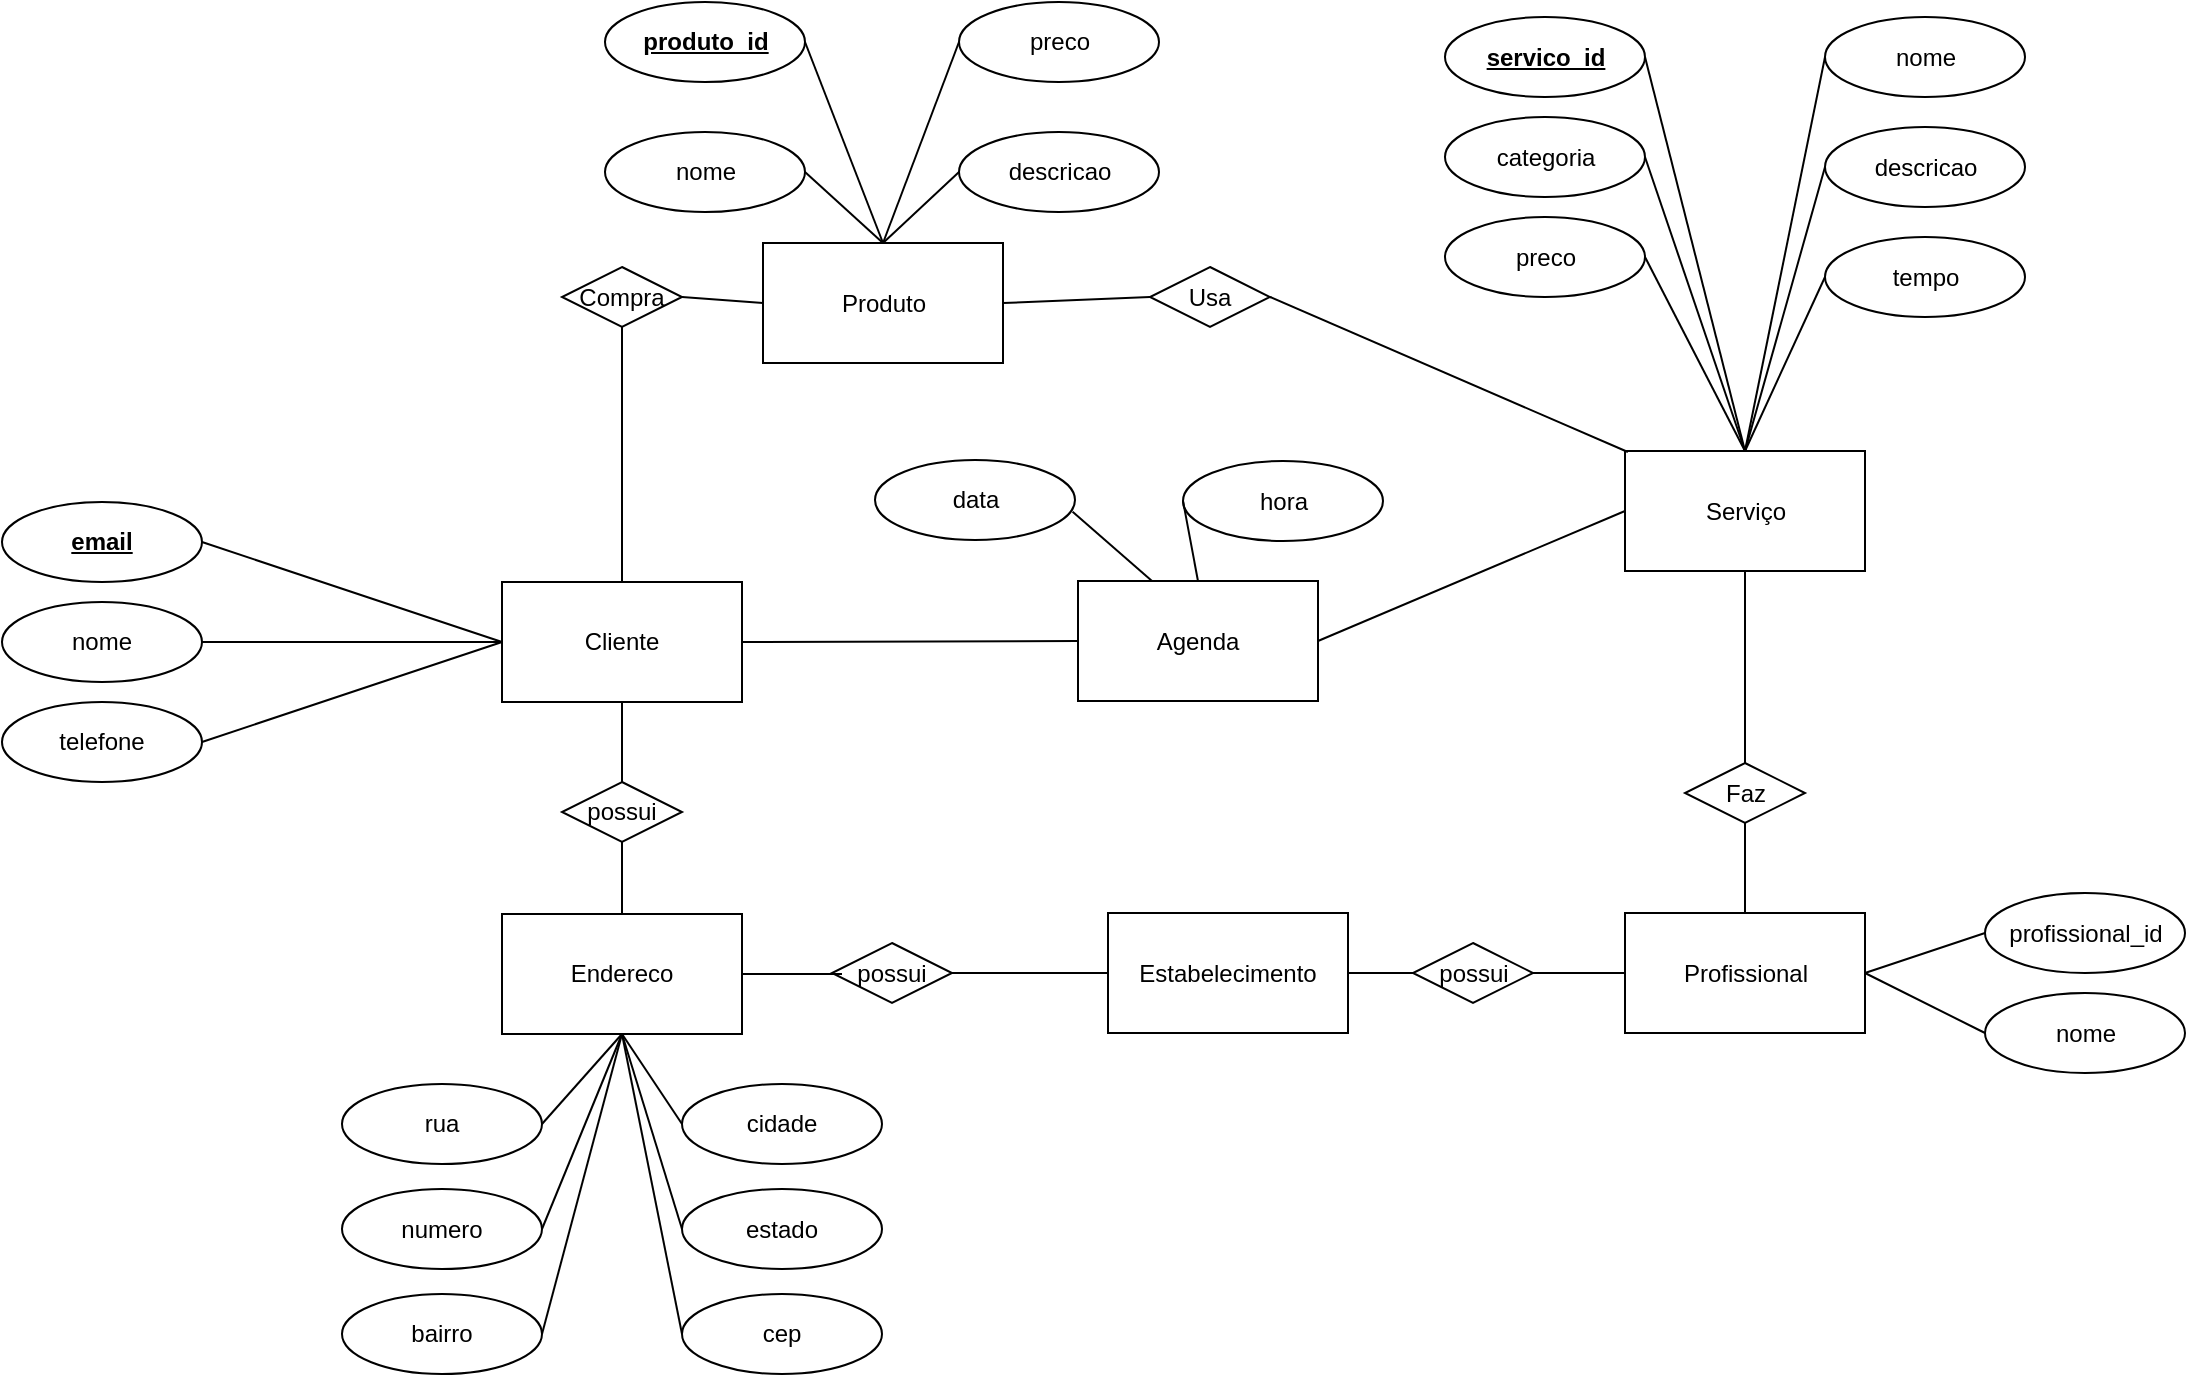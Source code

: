 <mxfile version="11.3.0" type="device" pages="1"><diagram id="aQD80Ql4jMY2Rv4eGtE2" name="Page-1"><mxGraphModel dx="1574" dy="1603" grid="1" gridSize="10" guides="1" tooltips="1" connect="1" arrows="1" fold="1" page="1" pageScale="1" pageWidth="1169" pageHeight="827" math="0" shadow="0"><root><mxCell id="0"/><mxCell id="1" parent="0"/><mxCell id="dCkcmsoxQ3INoG67xksl-1" value="Cliente" style="rounded=0;whiteSpace=wrap;html=1;" parent="1" vertex="1"><mxGeometry x="260" y="60" width="120" height="60" as="geometry"/></mxCell><mxCell id="dCkcmsoxQ3INoG67xksl-2" value="&lt;div&gt;Produto&lt;/div&gt;" style="rounded=0;whiteSpace=wrap;html=1;direction=west;" parent="1" vertex="1"><mxGeometry x="390.5" y="-109.5" width="120" height="60" as="geometry"/></mxCell><mxCell id="dCkcmsoxQ3INoG67xksl-3" value="Agenda" style="rounded=0;whiteSpace=wrap;html=1;" parent="1" vertex="1"><mxGeometry x="548" y="59.5" width="120" height="60" as="geometry"/></mxCell><mxCell id="dCkcmsoxQ3INoG67xksl-4" value="Profissional" style="rounded=0;whiteSpace=wrap;html=1;" parent="1" vertex="1"><mxGeometry x="821.5" y="225.5" width="120" height="60" as="geometry"/></mxCell><mxCell id="dCkcmsoxQ3INoG67xksl-5" value="Estabelecimento" style="rounded=0;whiteSpace=wrap;html=1;" parent="1" vertex="1"><mxGeometry x="563" y="225.5" width="120" height="60" as="geometry"/></mxCell><mxCell id="dCkcmsoxQ3INoG67xksl-7" value="nome" style="ellipse;whiteSpace=wrap;html=1;" parent="1" vertex="1"><mxGeometry x="10" y="70" width="100" height="40" as="geometry"/></mxCell><mxCell id="dCkcmsoxQ3INoG67xksl-8" value="telefone" style="ellipse;whiteSpace=wrap;html=1;" parent="1" vertex="1"><mxGeometry x="10" y="120" width="100" height="40" as="geometry"/></mxCell><mxCell id="dCkcmsoxQ3INoG67xksl-9" value="email" style="ellipse;html=1;whiteSpace=wrap;fontStyle=5" parent="1" vertex="1"><mxGeometry x="10" y="20" width="100" height="40" as="geometry"/></mxCell><mxCell id="dCkcmsoxQ3INoG67xksl-10" value="Endereco" style="rounded=0;whiteSpace=wrap;html=1;" parent="1" vertex="1"><mxGeometry x="260" y="226" width="120" height="60" as="geometry"/></mxCell><mxCell id="dCkcmsoxQ3INoG67xksl-13" value="" style="endArrow=none;html=1;entryX=1;entryY=0.5;entryDx=0;entryDy=0;exitX=0;exitY=0.5;exitDx=0;exitDy=0;" parent="1" source="dCkcmsoxQ3INoG67xksl-1" target="dCkcmsoxQ3INoG67xksl-7" edge="1"><mxGeometry width="50" height="50" relative="1" as="geometry"><mxPoint x="180" y="80" as="sourcePoint"/><mxPoint x="120" y="50" as="targetPoint"/></mxGeometry></mxCell><mxCell id="dCkcmsoxQ3INoG67xksl-14" value="" style="endArrow=none;html=1;entryX=1;entryY=0.5;entryDx=0;entryDy=0;exitX=0;exitY=0.5;exitDx=0;exitDy=0;" parent="1" source="dCkcmsoxQ3INoG67xksl-1" target="dCkcmsoxQ3INoG67xksl-8" edge="1"><mxGeometry width="50" height="50" relative="1" as="geometry"><mxPoint x="190" y="90" as="sourcePoint"/><mxPoint x="120" y="100" as="targetPoint"/></mxGeometry></mxCell><mxCell id="dCkcmsoxQ3INoG67xksl-15" value="" style="endArrow=none;html=1;entryX=1;entryY=0.5;entryDx=0;entryDy=0;exitX=0;exitY=0.5;exitDx=0;exitDy=0;" parent="1" source="dCkcmsoxQ3INoG67xksl-1" target="dCkcmsoxQ3INoG67xksl-9" edge="1"><mxGeometry width="50" height="50" relative="1" as="geometry"><mxPoint x="180" y="80" as="sourcePoint"/><mxPoint x="120" y="160" as="targetPoint"/></mxGeometry></mxCell><mxCell id="dCkcmsoxQ3INoG67xksl-16" value="possui" style="rhombus;whiteSpace=wrap;html=1;" parent="1" vertex="1"><mxGeometry x="290" y="160" width="60" height="30" as="geometry"/></mxCell><mxCell id="dCkcmsoxQ3INoG67xksl-17" value="" style="endArrow=none;html=1;entryX=0.5;entryY=1;entryDx=0;entryDy=0;exitX=0.5;exitY=0;exitDx=0;exitDy=0;" parent="1" source="dCkcmsoxQ3INoG67xksl-16" target="dCkcmsoxQ3INoG67xksl-1" edge="1"><mxGeometry width="50" height="50" relative="1" as="geometry"><mxPoint x="10" y="430" as="sourcePoint"/><mxPoint x="60" y="380" as="targetPoint"/></mxGeometry></mxCell><mxCell id="dCkcmsoxQ3INoG67xksl-19" value="" style="endArrow=none;html=1;entryX=0.5;entryY=1;entryDx=0;entryDy=0;exitX=0.5;exitY=0;exitDx=0;exitDy=0;" parent="1" source="dCkcmsoxQ3INoG67xksl-10" target="dCkcmsoxQ3INoG67xksl-16" edge="1"><mxGeometry width="50" height="50" relative="1" as="geometry"><mxPoint x="250" y="170" as="sourcePoint"/><mxPoint x="250" y="120" as="targetPoint"/></mxGeometry></mxCell><mxCell id="dCkcmsoxQ3INoG67xksl-20" value="rua" style="ellipse;whiteSpace=wrap;html=1;" parent="1" vertex="1"><mxGeometry x="180" y="311" width="100" height="40" as="geometry"/></mxCell><mxCell id="dCkcmsoxQ3INoG67xksl-21" value="numero" style="ellipse;whiteSpace=wrap;html=1;" parent="1" vertex="1"><mxGeometry x="180" y="363.5" width="100" height="40" as="geometry"/></mxCell><mxCell id="dCkcmsoxQ3INoG67xksl-22" value="cidade" style="ellipse;whiteSpace=wrap;html=1;" parent="1" vertex="1"><mxGeometry x="350" y="311" width="100" height="40" as="geometry"/></mxCell><mxCell id="dCkcmsoxQ3INoG67xksl-23" value="bairro" style="ellipse;whiteSpace=wrap;html=1;" parent="1" vertex="1"><mxGeometry x="180" y="416" width="100" height="40" as="geometry"/></mxCell><mxCell id="dCkcmsoxQ3INoG67xksl-24" value="estado" style="ellipse;whiteSpace=wrap;html=1;" parent="1" vertex="1"><mxGeometry x="350" y="363.5" width="100" height="40" as="geometry"/></mxCell><mxCell id="dCkcmsoxQ3INoG67xksl-25" value="cep" style="ellipse;whiteSpace=wrap;html=1;" parent="1" vertex="1"><mxGeometry x="350" y="416" width="100" height="40" as="geometry"/></mxCell><mxCell id="dCkcmsoxQ3INoG67xksl-26" value="" style="endArrow=none;html=1;exitX=0.5;exitY=1;exitDx=0;exitDy=0;entryX=1;entryY=0.5;entryDx=0;entryDy=0;" parent="1" source="dCkcmsoxQ3INoG67xksl-10" target="dCkcmsoxQ3INoG67xksl-20" edge="1"><mxGeometry width="50" height="50" relative="1" as="geometry"><mxPoint x="330" y="236" as="sourcePoint"/><mxPoint x="230" y="286" as="targetPoint"/></mxGeometry></mxCell><mxCell id="dCkcmsoxQ3INoG67xksl-27" value="" style="endArrow=none;html=1;entryX=1;entryY=0.5;entryDx=0;entryDy=0;exitX=0.5;exitY=1;exitDx=0;exitDy=0;" parent="1" source="dCkcmsoxQ3INoG67xksl-10" target="dCkcmsoxQ3INoG67xksl-21" edge="1"><mxGeometry width="50" height="50" relative="1" as="geometry"><mxPoint x="330" y="296" as="sourcePoint"/><mxPoint x="70" y="336" as="targetPoint"/></mxGeometry></mxCell><mxCell id="dCkcmsoxQ3INoG67xksl-28" value="" style="endArrow=none;html=1;entryX=1;entryY=0.5;entryDx=0;entryDy=0;exitX=0.5;exitY=1;exitDx=0;exitDy=0;" parent="1" source="dCkcmsoxQ3INoG67xksl-10" target="dCkcmsoxQ3INoG67xksl-23" edge="1"><mxGeometry width="50" height="50" relative="1" as="geometry"><mxPoint x="330" y="296" as="sourcePoint"/><mxPoint x="180" y="336" as="targetPoint"/></mxGeometry></mxCell><mxCell id="dCkcmsoxQ3INoG67xksl-29" value="" style="endArrow=none;html=1;entryX=0;entryY=0.5;entryDx=0;entryDy=0;exitX=0.5;exitY=1;exitDx=0;exitDy=0;" parent="1" source="dCkcmsoxQ3INoG67xksl-10" target="dCkcmsoxQ3INoG67xksl-22" edge="1"><mxGeometry width="50" height="50" relative="1" as="geometry"><mxPoint x="330" y="296" as="sourcePoint"/><mxPoint x="308" y="335" as="targetPoint"/></mxGeometry></mxCell><mxCell id="dCkcmsoxQ3INoG67xksl-30" value="" style="endArrow=none;html=1;exitX=0.5;exitY=1;exitDx=0;exitDy=0;entryX=0;entryY=0.5;entryDx=0;entryDy=0;" parent="1" source="dCkcmsoxQ3INoG67xksl-10" target="dCkcmsoxQ3INoG67xksl-24" edge="1"><mxGeometry width="50" height="50" relative="1" as="geometry"><mxPoint x="330" y="296" as="sourcePoint"/><mxPoint x="380" y="366" as="targetPoint"/></mxGeometry></mxCell><mxCell id="dCkcmsoxQ3INoG67xksl-31" value="" style="endArrow=none;html=1;entryX=0;entryY=0.5;entryDx=0;entryDy=0;exitX=0.5;exitY=1;exitDx=0;exitDy=0;" parent="1" source="dCkcmsoxQ3INoG67xksl-10" target="dCkcmsoxQ3INoG67xksl-25" edge="1"><mxGeometry width="50" height="50" relative="1" as="geometry"><mxPoint x="330" y="296" as="sourcePoint"/><mxPoint x="530" y="336" as="targetPoint"/></mxGeometry></mxCell><mxCell id="dCkcmsoxQ3INoG67xksl-33" value="" style="endArrow=none;html=1;entryX=1;entryY=0.5;entryDx=0;entryDy=0;exitX=0;exitY=0.5;exitDx=0;exitDy=0;" parent="1" source="dCkcmsoxQ3INoG67xksl-3" target="dCkcmsoxQ3INoG67xksl-1" edge="1"><mxGeometry width="50" height="50" relative="1" as="geometry"><mxPoint x="540" y="90" as="sourcePoint"/><mxPoint x="330" y="130" as="targetPoint"/></mxGeometry></mxCell><mxCell id="dCkcmsoxQ3INoG67xksl-35" value="possui" style="rhombus;whiteSpace=wrap;html=1;" parent="1" vertex="1"><mxGeometry x="425" y="240.5" width="60" height="30" as="geometry"/></mxCell><mxCell id="dCkcmsoxQ3INoG67xksl-36" value="" style="endArrow=none;html=1;entryX=1;entryY=0.5;entryDx=0;entryDy=0;" parent="1" target="dCkcmsoxQ3INoG67xksl-10" edge="1"><mxGeometry width="50" height="50" relative="1" as="geometry"><mxPoint x="430" y="256" as="sourcePoint"/><mxPoint x="390" y="96" as="targetPoint"/></mxGeometry></mxCell><mxCell id="dCkcmsoxQ3INoG67xksl-37" value="" style="endArrow=none;html=1;entryX=1;entryY=0.5;entryDx=0;entryDy=0;exitX=0;exitY=0.5;exitDx=0;exitDy=0;" parent="1" source="dCkcmsoxQ3INoG67xksl-5" target="dCkcmsoxQ3INoG67xksl-35" edge="1"><mxGeometry width="50" height="50" relative="1" as="geometry"><mxPoint x="375" y="265.5" as="sourcePoint"/><mxPoint x="330" y="265.5" as="targetPoint"/></mxGeometry></mxCell><mxCell id="dCkcmsoxQ3INoG67xksl-43" value="profissional_id" style="ellipse;whiteSpace=wrap;html=1;" parent="1" vertex="1"><mxGeometry x="1001.5" y="215.5" width="100" height="40" as="geometry"/></mxCell><mxCell id="dCkcmsoxQ3INoG67xksl-44" value="nome" style="ellipse;whiteSpace=wrap;html=1;" parent="1" vertex="1"><mxGeometry x="1001.5" y="265.5" width="100" height="40" as="geometry"/></mxCell><mxCell id="dCkcmsoxQ3INoG67xksl-45" value="" style="endArrow=none;html=1;entryX=1;entryY=0.5;entryDx=0;entryDy=0;exitX=0;exitY=0.5;exitDx=0;exitDy=0;" parent="1" source="dCkcmsoxQ3INoG67xksl-44" target="dCkcmsoxQ3INoG67xksl-4" edge="1"><mxGeometry width="50" height="50" relative="1" as="geometry"><mxPoint x="591.5" y="265.5" as="sourcePoint"/><mxPoint x="455.5" y="265.5" as="targetPoint"/></mxGeometry></mxCell><mxCell id="dCkcmsoxQ3INoG67xksl-46" value="" style="endArrow=none;html=1;entryX=1;entryY=0.5;entryDx=0;entryDy=0;exitX=0;exitY=0.5;exitDx=0;exitDy=0;" parent="1" source="dCkcmsoxQ3INoG67xksl-43" target="dCkcmsoxQ3INoG67xksl-4" edge="1"><mxGeometry width="50" height="50" relative="1" as="geometry"><mxPoint x="1001.5" y="270.5" as="sourcePoint"/><mxPoint x="971.5" y="265.5" as="targetPoint"/></mxGeometry></mxCell><mxCell id="dCkcmsoxQ3INoG67xksl-48" value="possui" style="rhombus;whiteSpace=wrap;html=1;" parent="1" vertex="1"><mxGeometry x="715.5" y="240.5" width="60" height="30" as="geometry"/></mxCell><mxCell id="dCkcmsoxQ3INoG67xksl-49" value="" style="endArrow=none;html=1;entryX=1;entryY=0.5;entryDx=0;entryDy=0;exitX=0;exitY=0.5;exitDx=0;exitDy=0;" parent="1" source="dCkcmsoxQ3INoG67xksl-48" target="dCkcmsoxQ3INoG67xksl-5" edge="1"><mxGeometry width="50" height="50" relative="1" as="geometry"><mxPoint x="670" y="265.5" as="sourcePoint"/><mxPoint x="534" y="265.5" as="targetPoint"/></mxGeometry></mxCell><mxCell id="dCkcmsoxQ3INoG67xksl-50" value="" style="endArrow=none;html=1;exitX=0;exitY=0.5;exitDx=0;exitDy=0;entryX=1;entryY=0.5;entryDx=0;entryDy=0;" parent="1" source="dCkcmsoxQ3INoG67xksl-4" target="dCkcmsoxQ3INoG67xksl-48" edge="1"><mxGeometry width="50" height="50" relative="1" as="geometry"><mxPoint x="841.5" y="280.5" as="sourcePoint"/><mxPoint x="760" y="261" as="targetPoint"/></mxGeometry></mxCell><mxCell id="QOXsKFwI4BSxiao1NRCc-1" value="data" style="ellipse;whiteSpace=wrap;html=1;" parent="1" vertex="1"><mxGeometry x="446.5" y="-1" width="100" height="40" as="geometry"/></mxCell><mxCell id="QOXsKFwI4BSxiao1NRCc-2" value="hora" style="ellipse;whiteSpace=wrap;html=1;" parent="1" vertex="1"><mxGeometry x="600.5" y="-0.5" width="100" height="40" as="geometry"/></mxCell><mxCell id="QOXsKFwI4BSxiao1NRCc-3" value="" style="endArrow=none;html=1;exitX=0;exitY=0.5;exitDx=0;exitDy=0;entryX=0.5;entryY=0;entryDx=0;entryDy=0;" parent="1" source="QOXsKFwI4BSxiao1NRCc-2" target="dCkcmsoxQ3INoG67xksl-3" edge="1"><mxGeometry width="50" height="50" relative="1" as="geometry"><mxPoint x="525" y="96" as="sourcePoint"/><mxPoint x="605" y="49.5" as="targetPoint"/></mxGeometry></mxCell><mxCell id="QOXsKFwI4BSxiao1NRCc-7" value="produto_id" style="ellipse;whiteSpace=wrap;html=1;fontStyle=5" parent="1" vertex="1"><mxGeometry x="311.5" y="-230" width="100" height="40" as="geometry"/></mxCell><mxCell id="QOXsKFwI4BSxiao1NRCc-8" value="nome" style="ellipse;whiteSpace=wrap;html=1;" parent="1" vertex="1"><mxGeometry x="311.5" y="-165" width="100" height="40" as="geometry"/></mxCell><mxCell id="QOXsKFwI4BSxiao1NRCc-9" value="preco" style="ellipse;whiteSpace=wrap;html=1;" parent="1" vertex="1"><mxGeometry x="488.5" y="-230" width="100" height="40" as="geometry"/></mxCell><mxCell id="QOXsKFwI4BSxiao1NRCc-10" value="descricao" style="ellipse;whiteSpace=wrap;html=1;" parent="1" vertex="1"><mxGeometry x="488.5" y="-165" width="100" height="40" as="geometry"/></mxCell><mxCell id="QOXsKFwI4BSxiao1NRCc-15" value="" style="endArrow=none;html=1;entryX=0.5;entryY=1;entryDx=0;entryDy=0;exitX=1;exitY=0.5;exitDx=0;exitDy=0;" parent="1" source="QOXsKFwI4BSxiao1NRCc-7" target="dCkcmsoxQ3INoG67xksl-2" edge="1"><mxGeometry width="50" height="50" relative="1" as="geometry"><mxPoint x="458.5" y="-200" as="sourcePoint"/><mxPoint x="278.5" y="-130" as="targetPoint"/></mxGeometry></mxCell><mxCell id="QOXsKFwI4BSxiao1NRCc-16" value="" style="endArrow=none;html=1;entryX=0.5;entryY=1;entryDx=0;entryDy=0;exitX=1;exitY=0.5;exitDx=0;exitDy=0;" parent="1" source="QOXsKFwI4BSxiao1NRCc-8" target="dCkcmsoxQ3INoG67xksl-2" edge="1"><mxGeometry width="50" height="50" relative="1" as="geometry"><mxPoint x="421.5" y="-200" as="sourcePoint"/><mxPoint x="458.5" y="-230" as="targetPoint"/></mxGeometry></mxCell><mxCell id="QOXsKFwI4BSxiao1NRCc-17" value="" style="endArrow=none;html=1;entryX=0.5;entryY=1;entryDx=0;entryDy=0;exitX=0;exitY=0.5;exitDx=0;exitDy=0;" parent="1" source="QOXsKFwI4BSxiao1NRCc-10" target="dCkcmsoxQ3INoG67xksl-2" edge="1"><mxGeometry width="50" height="50" relative="1" as="geometry"><mxPoint x="421.5" y="-135" as="sourcePoint"/><mxPoint x="458.5" y="-230" as="targetPoint"/></mxGeometry></mxCell><mxCell id="QOXsKFwI4BSxiao1NRCc-18" value="" style="endArrow=none;html=1;entryX=0.5;entryY=1;entryDx=0;entryDy=0;exitX=0;exitY=0.5;exitDx=0;exitDy=0;" parent="1" source="QOXsKFwI4BSxiao1NRCc-9" target="dCkcmsoxQ3INoG67xksl-2" edge="1"><mxGeometry width="50" height="50" relative="1" as="geometry"><mxPoint x="498.5" y="-135" as="sourcePoint"/><mxPoint x="458.5" y="-230" as="targetPoint"/></mxGeometry></mxCell><mxCell id="7OvA-PiywVZUqQwsveEg-2" value="" style="endArrow=none;html=1;entryX=0.5;entryY=0;entryDx=0;entryDy=0;exitX=0.5;exitY=0;exitDx=0;exitDy=0;" edge="1" parent="1" source="7OvA-PiywVZUqQwsveEg-21" target="7OvA-PiywVZUqQwsveEg-17"><mxGeometry width="50" height="50" relative="1" as="geometry"><mxPoint x="749" y="150.5" as="sourcePoint"/><mxPoint x="814" y="150.5" as="targetPoint"/></mxGeometry></mxCell><mxCell id="7OvA-PiywVZUqQwsveEg-13" value="" style="endArrow=none;html=1;entryX=1;entryY=0.5;entryDx=0;entryDy=0;exitX=1;exitY=0.5;exitDx=0;exitDy=0;" edge="1" parent="1" source="7OvA-PiywVZUqQwsveEg-21" target="dCkcmsoxQ3INoG67xksl-3"><mxGeometry width="50" height="50" relative="1" as="geometry"><mxPoint x="821.5" y="96.5" as="sourcePoint"/><mxPoint x="683" y="99.5" as="targetPoint"/></mxGeometry></mxCell><mxCell id="7OvA-PiywVZUqQwsveEg-16" value="" style="endArrow=none;html=1;exitX=0.988;exitY=0.646;exitDx=0;exitDy=0;entryX=0.5;entryY=0;entryDx=0;entryDy=0;exitPerimeter=0;" edge="1" parent="1" source="QOXsKFwI4BSxiao1NRCc-1"><mxGeometry width="50" height="50" relative="1" as="geometry"><mxPoint x="623.5" y="19.5" as="sourcePoint"/><mxPoint x="585" y="59.5" as="targetPoint"/></mxGeometry></mxCell><mxCell id="7OvA-PiywVZUqQwsveEg-17" value="Faz" style="rhombus;whiteSpace=wrap;html=1;" vertex="1" parent="1"><mxGeometry x="851.5" y="150.5" width="60" height="30" as="geometry"/></mxCell><mxCell id="7OvA-PiywVZUqQwsveEg-19" value="" style="endArrow=none;html=1;entryX=0.5;entryY=0;entryDx=0;entryDy=0;exitX=0.5;exitY=1;exitDx=0;exitDy=0;" edge="1" parent="1" source="7OvA-PiywVZUqQwsveEg-17" target="dCkcmsoxQ3INoG67xksl-4"><mxGeometry width="50" height="50" relative="1" as="geometry"><mxPoint x="961.5" y="180" as="sourcePoint"/><mxPoint x="871.5" y="180" as="targetPoint"/></mxGeometry></mxCell><mxCell id="7OvA-PiywVZUqQwsveEg-21" value="Serviço" style="rounded=0;whiteSpace=wrap;html=1;direction=west;" vertex="1" parent="1"><mxGeometry x="821.5" y="-5.5" width="120" height="60" as="geometry"/></mxCell><mxCell id="7OvA-PiywVZUqQwsveEg-22" value="servico_id" style="ellipse;whiteSpace=wrap;html=1;fontStyle=5" vertex="1" parent="1"><mxGeometry x="731.5" y="-222.5" width="100" height="40" as="geometry"/></mxCell><mxCell id="7OvA-PiywVZUqQwsveEg-23" value="categoria" style="ellipse;whiteSpace=wrap;html=1;" vertex="1" parent="1"><mxGeometry x="731.5" y="-172.5" width="100" height="40" as="geometry"/></mxCell><mxCell id="7OvA-PiywVZUqQwsveEg-24" value="nome" style="ellipse;whiteSpace=wrap;html=1;" vertex="1" parent="1"><mxGeometry x="921.5" y="-222.5" width="100" height="40" as="geometry"/></mxCell><mxCell id="7OvA-PiywVZUqQwsveEg-25" value="descricao" style="ellipse;whiteSpace=wrap;html=1;" vertex="1" parent="1"><mxGeometry x="921.5" y="-167.5" width="100" height="40" as="geometry"/></mxCell><mxCell id="7OvA-PiywVZUqQwsveEg-26" value="preco" style="ellipse;whiteSpace=wrap;html=1;" vertex="1" parent="1"><mxGeometry x="731.5" y="-122.5" width="100" height="40" as="geometry"/></mxCell><mxCell id="7OvA-PiywVZUqQwsveEg-27" value="" style="endArrow=none;html=1;entryX=1;entryY=0.5;entryDx=0;entryDy=0;exitX=0.5;exitY=1;exitDx=0;exitDy=0;" edge="1" parent="1" source="7OvA-PiywVZUqQwsveEg-21" target="7OvA-PiywVZUqQwsveEg-22"><mxGeometry width="50" height="50" relative="1" as="geometry"><mxPoint x="951.5" y="-212.5" as="sourcePoint"/><mxPoint x="821.5" y="-335" as="targetPoint"/></mxGeometry></mxCell><mxCell id="7OvA-PiywVZUqQwsveEg-28" value="" style="endArrow=none;html=1;entryX=1;entryY=0.5;entryDx=0;entryDy=0;exitX=0.5;exitY=1;exitDx=0;exitDy=0;" edge="1" parent="1" source="7OvA-PiywVZUqQwsveEg-21" target="7OvA-PiywVZUqQwsveEg-23"><mxGeometry width="50" height="50" relative="1" as="geometry"><mxPoint x="958.5" y="-232.5" as="sourcePoint"/><mxPoint x="931.5" y="-202.5" as="targetPoint"/></mxGeometry></mxCell><mxCell id="7OvA-PiywVZUqQwsveEg-29" value="" style="endArrow=none;html=1;entryX=1;entryY=0.5;entryDx=0;entryDy=0;exitX=0.5;exitY=1;exitDx=0;exitDy=0;" edge="1" parent="1" source="7OvA-PiywVZUqQwsveEg-21" target="7OvA-PiywVZUqQwsveEg-26"><mxGeometry width="50" height="50" relative="1" as="geometry"><mxPoint x="958.5" y="-232.5" as="sourcePoint"/><mxPoint x="931.5" y="-137.5" as="targetPoint"/></mxGeometry></mxCell><mxCell id="7OvA-PiywVZUqQwsveEg-30" value="" style="endArrow=none;html=1;entryX=0;entryY=0.5;entryDx=0;entryDy=0;exitX=0.5;exitY=1;exitDx=0;exitDy=0;" edge="1" parent="1" source="7OvA-PiywVZUqQwsveEg-21" target="7OvA-PiywVZUqQwsveEg-25"><mxGeometry width="50" height="50" relative="1" as="geometry"><mxPoint x="958.5" y="-232.5" as="sourcePoint"/><mxPoint x="958.5" y="-102.5" as="targetPoint"/></mxGeometry></mxCell><mxCell id="7OvA-PiywVZUqQwsveEg-31" value="" style="endArrow=none;html=1;entryX=0;entryY=0.5;entryDx=0;entryDy=0;exitX=0.5;exitY=1;exitDx=0;exitDy=0;" edge="1" parent="1" source="7OvA-PiywVZUqQwsveEg-21" target="7OvA-PiywVZUqQwsveEg-24"><mxGeometry width="50" height="50" relative="1" as="geometry"><mxPoint x="958.5" y="-232.5" as="sourcePoint"/><mxPoint x="978.5" y="-132.5" as="targetPoint"/></mxGeometry></mxCell><mxCell id="7OvA-PiywVZUqQwsveEg-32" value="tempo" style="ellipse;whiteSpace=wrap;html=1;" vertex="1" parent="1"><mxGeometry x="921.5" y="-112.5" width="100" height="40" as="geometry"/></mxCell><mxCell id="7OvA-PiywVZUqQwsveEg-33" value="" style="endArrow=none;html=1;entryX=0;entryY=0.5;entryDx=0;entryDy=0;exitX=0.5;exitY=1;exitDx=0;exitDy=0;" edge="1" parent="1" source="7OvA-PiywVZUqQwsveEg-21" target="7OvA-PiywVZUqQwsveEg-32"><mxGeometry width="50" height="50" relative="1" as="geometry"><mxPoint x="958.5" y="-232.5" as="sourcePoint"/><mxPoint x="931.5" y="-102.5" as="targetPoint"/></mxGeometry></mxCell><mxCell id="7OvA-PiywVZUqQwsveEg-34" value="Usa&lt;br&gt;" style="rhombus;whiteSpace=wrap;html=1;" vertex="1" parent="1"><mxGeometry x="584" y="-97.5" width="60" height="30" as="geometry"/></mxCell><mxCell id="7OvA-PiywVZUqQwsveEg-35" value="Compra&lt;br&gt;" style="rhombus;whiteSpace=wrap;html=1;" vertex="1" parent="1"><mxGeometry x="290" y="-97.5" width="60" height="30" as="geometry"/></mxCell><mxCell id="7OvA-PiywVZUqQwsveEg-36" value="" style="endArrow=none;html=1;entryX=0.5;entryY=0;entryDx=0;entryDy=0;exitX=0.5;exitY=1;exitDx=0;exitDy=0;" edge="1" parent="1" source="7OvA-PiywVZUqQwsveEg-35" target="dCkcmsoxQ3INoG67xksl-1"><mxGeometry width="50" height="50" relative="1" as="geometry"><mxPoint x="563" y="-25.5" as="sourcePoint"/><mxPoint x="395" y="-25" as="targetPoint"/></mxGeometry></mxCell><mxCell id="7OvA-PiywVZUqQwsveEg-37" value="" style="endArrow=none;html=1;entryX=1;entryY=0.5;entryDx=0;entryDy=0;exitX=0.988;exitY=0.992;exitDx=0;exitDy=0;exitPerimeter=0;" edge="1" parent="1" source="7OvA-PiywVZUqQwsveEg-21" target="7OvA-PiywVZUqQwsveEg-34"><mxGeometry width="50" height="50" relative="1" as="geometry"><mxPoint x="782" y="-50" as="sourcePoint"/><mxPoint x="614" y="-49.5" as="targetPoint"/></mxGeometry></mxCell><mxCell id="7OvA-PiywVZUqQwsveEg-38" value="" style="endArrow=none;html=1;entryX=1;entryY=0.5;entryDx=0;entryDy=0;exitX=1;exitY=0.5;exitDx=0;exitDy=0;" edge="1" parent="1" source="7OvA-PiywVZUqQwsveEg-35" target="dCkcmsoxQ3INoG67xksl-2"><mxGeometry width="50" height="50" relative="1" as="geometry"><mxPoint x="578" y="119.5" as="sourcePoint"/><mxPoint x="410" y="120" as="targetPoint"/></mxGeometry></mxCell><mxCell id="7OvA-PiywVZUqQwsveEg-39" value="" style="endArrow=none;html=1;entryX=0;entryY=0.5;entryDx=0;entryDy=0;exitX=0;exitY=0.5;exitDx=0;exitDy=0;" edge="1" parent="1" source="7OvA-PiywVZUqQwsveEg-34" target="dCkcmsoxQ3INoG67xksl-2"><mxGeometry width="50" height="50" relative="1" as="geometry"><mxPoint x="588" y="129.5" as="sourcePoint"/><mxPoint x="420" y="130" as="targetPoint"/></mxGeometry></mxCell></root></mxGraphModel></diagram></mxfile>